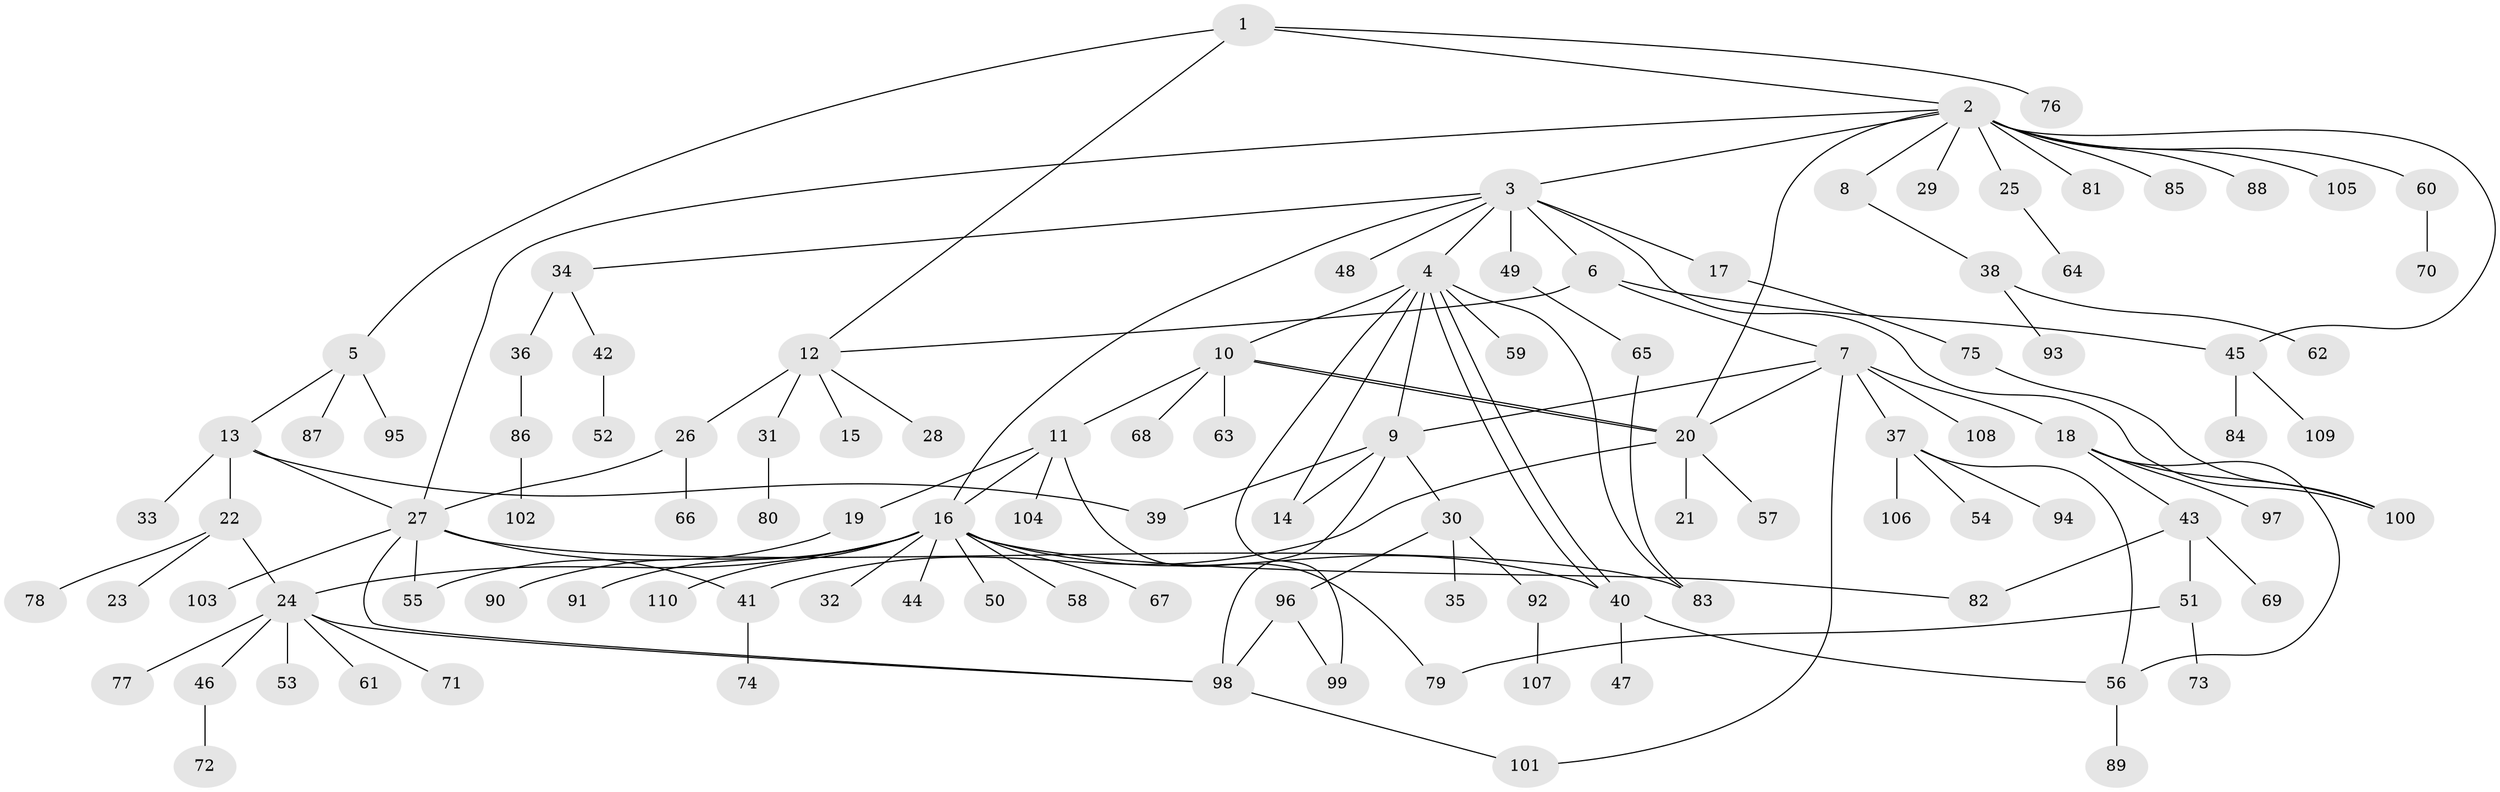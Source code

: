 // coarse degree distribution, {4: 0.030303030303030304, 1: 0.7727272727272727, 12: 0.015151515151515152, 2: 0.10606060606060606, 19: 0.015151515151515152, 29: 0.015151515151515152, 6: 0.030303030303030304, 3: 0.015151515151515152}
// Generated by graph-tools (version 1.1) at 2025/51/03/04/25 21:51:16]
// undirected, 110 vertices, 138 edges
graph export_dot {
graph [start="1"]
  node [color=gray90,style=filled];
  1;
  2;
  3;
  4;
  5;
  6;
  7;
  8;
  9;
  10;
  11;
  12;
  13;
  14;
  15;
  16;
  17;
  18;
  19;
  20;
  21;
  22;
  23;
  24;
  25;
  26;
  27;
  28;
  29;
  30;
  31;
  32;
  33;
  34;
  35;
  36;
  37;
  38;
  39;
  40;
  41;
  42;
  43;
  44;
  45;
  46;
  47;
  48;
  49;
  50;
  51;
  52;
  53;
  54;
  55;
  56;
  57;
  58;
  59;
  60;
  61;
  62;
  63;
  64;
  65;
  66;
  67;
  68;
  69;
  70;
  71;
  72;
  73;
  74;
  75;
  76;
  77;
  78;
  79;
  80;
  81;
  82;
  83;
  84;
  85;
  86;
  87;
  88;
  89;
  90;
  91;
  92;
  93;
  94;
  95;
  96;
  97;
  98;
  99;
  100;
  101;
  102;
  103;
  104;
  105;
  106;
  107;
  108;
  109;
  110;
  1 -- 2;
  1 -- 5;
  1 -- 12;
  1 -- 76;
  2 -- 3;
  2 -- 8;
  2 -- 20;
  2 -- 25;
  2 -- 27;
  2 -- 29;
  2 -- 45;
  2 -- 60;
  2 -- 81;
  2 -- 85;
  2 -- 88;
  2 -- 105;
  3 -- 4;
  3 -- 6;
  3 -- 16;
  3 -- 17;
  3 -- 34;
  3 -- 48;
  3 -- 49;
  3 -- 100;
  4 -- 9;
  4 -- 10;
  4 -- 14;
  4 -- 40;
  4 -- 40;
  4 -- 59;
  4 -- 83;
  4 -- 99;
  5 -- 13;
  5 -- 87;
  5 -- 95;
  6 -- 7;
  6 -- 12;
  6 -- 45;
  7 -- 9;
  7 -- 18;
  7 -- 20;
  7 -- 37;
  7 -- 101;
  7 -- 108;
  8 -- 38;
  9 -- 14;
  9 -- 30;
  9 -- 39;
  9 -- 98;
  10 -- 11;
  10 -- 20;
  10 -- 20;
  10 -- 63;
  10 -- 68;
  11 -- 16;
  11 -- 19;
  11 -- 79;
  11 -- 104;
  12 -- 15;
  12 -- 26;
  12 -- 28;
  12 -- 31;
  13 -- 22;
  13 -- 27;
  13 -- 33;
  13 -- 39;
  16 -- 24;
  16 -- 32;
  16 -- 40;
  16 -- 44;
  16 -- 50;
  16 -- 58;
  16 -- 67;
  16 -- 82;
  16 -- 90;
  16 -- 91;
  16 -- 110;
  17 -- 75;
  18 -- 43;
  18 -- 56;
  18 -- 97;
  18 -- 100;
  19 -- 55;
  20 -- 21;
  20 -- 41;
  20 -- 57;
  22 -- 23;
  22 -- 24;
  22 -- 78;
  24 -- 46;
  24 -- 53;
  24 -- 61;
  24 -- 71;
  24 -- 77;
  24 -- 98;
  25 -- 64;
  26 -- 27;
  26 -- 66;
  27 -- 41;
  27 -- 55;
  27 -- 83;
  27 -- 98;
  27 -- 103;
  30 -- 35;
  30 -- 92;
  30 -- 96;
  31 -- 80;
  34 -- 36;
  34 -- 42;
  36 -- 86;
  37 -- 54;
  37 -- 56;
  37 -- 94;
  37 -- 106;
  38 -- 62;
  38 -- 93;
  40 -- 47;
  40 -- 56;
  41 -- 74;
  42 -- 52;
  43 -- 51;
  43 -- 69;
  43 -- 82;
  45 -- 84;
  45 -- 109;
  46 -- 72;
  49 -- 65;
  51 -- 73;
  51 -- 79;
  56 -- 89;
  60 -- 70;
  65 -- 83;
  75 -- 100;
  86 -- 102;
  92 -- 107;
  96 -- 98;
  96 -- 99;
  98 -- 101;
}

